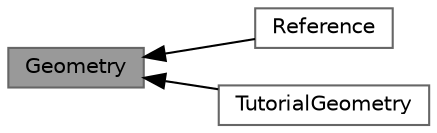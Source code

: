 digraph "Geometry"
{
 // LATEX_PDF_SIZE
  bgcolor="transparent";
  edge [fontname=Helvetica,fontsize=10,labelfontname=Helvetica,labelfontsize=10];
  node [fontname=Helvetica,fontsize=10,shape=box,height=0.2,width=0.4];
  rankdir=LR;
  Node3 [id="Node000003",label="Reference",height=0.2,width=0.4,color="grey40", fillcolor="white", style="filled",URL="$group___geometry___reference.html",tooltip=" "];
  Node1 [id="Node000001",label="Geometry",height=0.2,width=0.4,color="gray40", fillcolor="grey60", style="filled", fontcolor="black",tooltip=" "];
  Node2 [id="Node000002",label="TutorialGeometry",height=0.2,width=0.4,color="grey40", fillcolor="white", style="filled",URL="$group___tutorial_geometry.html",tooltip=" "];
  Node1->Node2 [shape=plaintext, dir="back", style="solid"];
  Node1->Node3 [shape=plaintext, dir="back", style="solid"];
}
